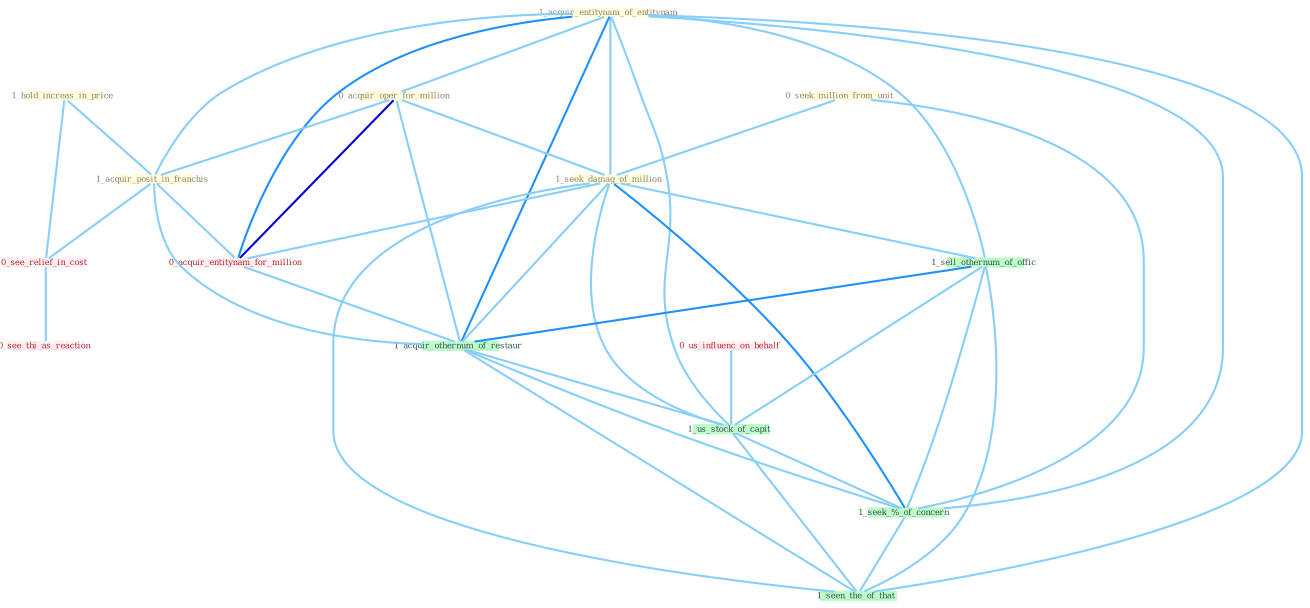 Graph G{ 
    node
    [shape=polygon,style=filled,width=.5,height=.06,color="#BDFCC9",fixedsize=true,fontsize=4,
    fontcolor="#2f4f4f"];
    {node
    [color="#ffffe0", fontcolor="#8b7d6b"] "1_acquir_entitynam_of_entitynam " "0_acquir_oper_for_million " "1_hold_increas_in_price " "0_seek_million_from_unit " "1_acquir_posit_in_franchis " "1_seek_damag_of_million "}
{node [color="#fff0f5", fontcolor="#b22222"] "0_acquir_entitynam_for_million " "0_us_influenc_on_behalf " "0_see_relief_in_cost " "0_see_thi_as_reaction "}
edge [color="#B0E2FF"];

	"1_acquir_entitynam_of_entitynam " -- "0_acquir_oper_for_million " [w="1", color="#87cefa" ];
	"1_acquir_entitynam_of_entitynam " -- "1_acquir_posit_in_franchis " [w="1", color="#87cefa" ];
	"1_acquir_entitynam_of_entitynam " -- "1_seek_damag_of_million " [w="1", color="#87cefa" ];
	"1_acquir_entitynam_of_entitynam " -- "0_acquir_entitynam_for_million " [w="2", color="#1e90ff" , len=0.8];
	"1_acquir_entitynam_of_entitynam " -- "1_sell_othernum_of_offic " [w="1", color="#87cefa" ];
	"1_acquir_entitynam_of_entitynam " -- "1_acquir_othernum_of_restaur " [w="2", color="#1e90ff" , len=0.8];
	"1_acquir_entitynam_of_entitynam " -- "1_us_stock_of_capit " [w="1", color="#87cefa" ];
	"1_acquir_entitynam_of_entitynam " -- "1_seek_%_of_concern " [w="1", color="#87cefa" ];
	"1_acquir_entitynam_of_entitynam " -- "1_seen_the_of_that " [w="1", color="#87cefa" ];
	"0_acquir_oper_for_million " -- "1_acquir_posit_in_franchis " [w="1", color="#87cefa" ];
	"0_acquir_oper_for_million " -- "1_seek_damag_of_million " [w="1", color="#87cefa" ];
	"0_acquir_oper_for_million " -- "0_acquir_entitynam_for_million " [w="3", color="#0000cd" , len=0.6];
	"0_acquir_oper_for_million " -- "1_acquir_othernum_of_restaur " [w="1", color="#87cefa" ];
	"1_hold_increas_in_price " -- "1_acquir_posit_in_franchis " [w="1", color="#87cefa" ];
	"1_hold_increas_in_price " -- "0_see_relief_in_cost " [w="1", color="#87cefa" ];
	"0_seek_million_from_unit " -- "1_seek_damag_of_million " [w="1", color="#87cefa" ];
	"0_seek_million_from_unit " -- "1_seek_%_of_concern " [w="1", color="#87cefa" ];
	"1_acquir_posit_in_franchis " -- "0_acquir_entitynam_for_million " [w="1", color="#87cefa" ];
	"1_acquir_posit_in_franchis " -- "0_see_relief_in_cost " [w="1", color="#87cefa" ];
	"1_acquir_posit_in_franchis " -- "1_acquir_othernum_of_restaur " [w="1", color="#87cefa" ];
	"1_seek_damag_of_million " -- "0_acquir_entitynam_for_million " [w="1", color="#87cefa" ];
	"1_seek_damag_of_million " -- "1_sell_othernum_of_offic " [w="1", color="#87cefa" ];
	"1_seek_damag_of_million " -- "1_acquir_othernum_of_restaur " [w="1", color="#87cefa" ];
	"1_seek_damag_of_million " -- "1_us_stock_of_capit " [w="1", color="#87cefa" ];
	"1_seek_damag_of_million " -- "1_seek_%_of_concern " [w="2", color="#1e90ff" , len=0.8];
	"1_seek_damag_of_million " -- "1_seen_the_of_that " [w="1", color="#87cefa" ];
	"0_acquir_entitynam_for_million " -- "1_acquir_othernum_of_restaur " [w="1", color="#87cefa" ];
	"1_sell_othernum_of_offic " -- "1_acquir_othernum_of_restaur " [w="2", color="#1e90ff" , len=0.8];
	"1_sell_othernum_of_offic " -- "1_us_stock_of_capit " [w="1", color="#87cefa" ];
	"1_sell_othernum_of_offic " -- "1_seek_%_of_concern " [w="1", color="#87cefa" ];
	"1_sell_othernum_of_offic " -- "1_seen_the_of_that " [w="1", color="#87cefa" ];
	"0_us_influenc_on_behalf " -- "1_us_stock_of_capit " [w="1", color="#87cefa" ];
	"0_see_relief_in_cost " -- "0_see_thi_as_reaction " [w="1", color="#87cefa" ];
	"1_acquir_othernum_of_restaur " -- "1_us_stock_of_capit " [w="1", color="#87cefa" ];
	"1_acquir_othernum_of_restaur " -- "1_seek_%_of_concern " [w="1", color="#87cefa" ];
	"1_acquir_othernum_of_restaur " -- "1_seen_the_of_that " [w="1", color="#87cefa" ];
	"1_us_stock_of_capit " -- "1_seek_%_of_concern " [w="1", color="#87cefa" ];
	"1_us_stock_of_capit " -- "1_seen_the_of_that " [w="1", color="#87cefa" ];
	"1_seek_%_of_concern " -- "1_seen_the_of_that " [w="1", color="#87cefa" ];
}
